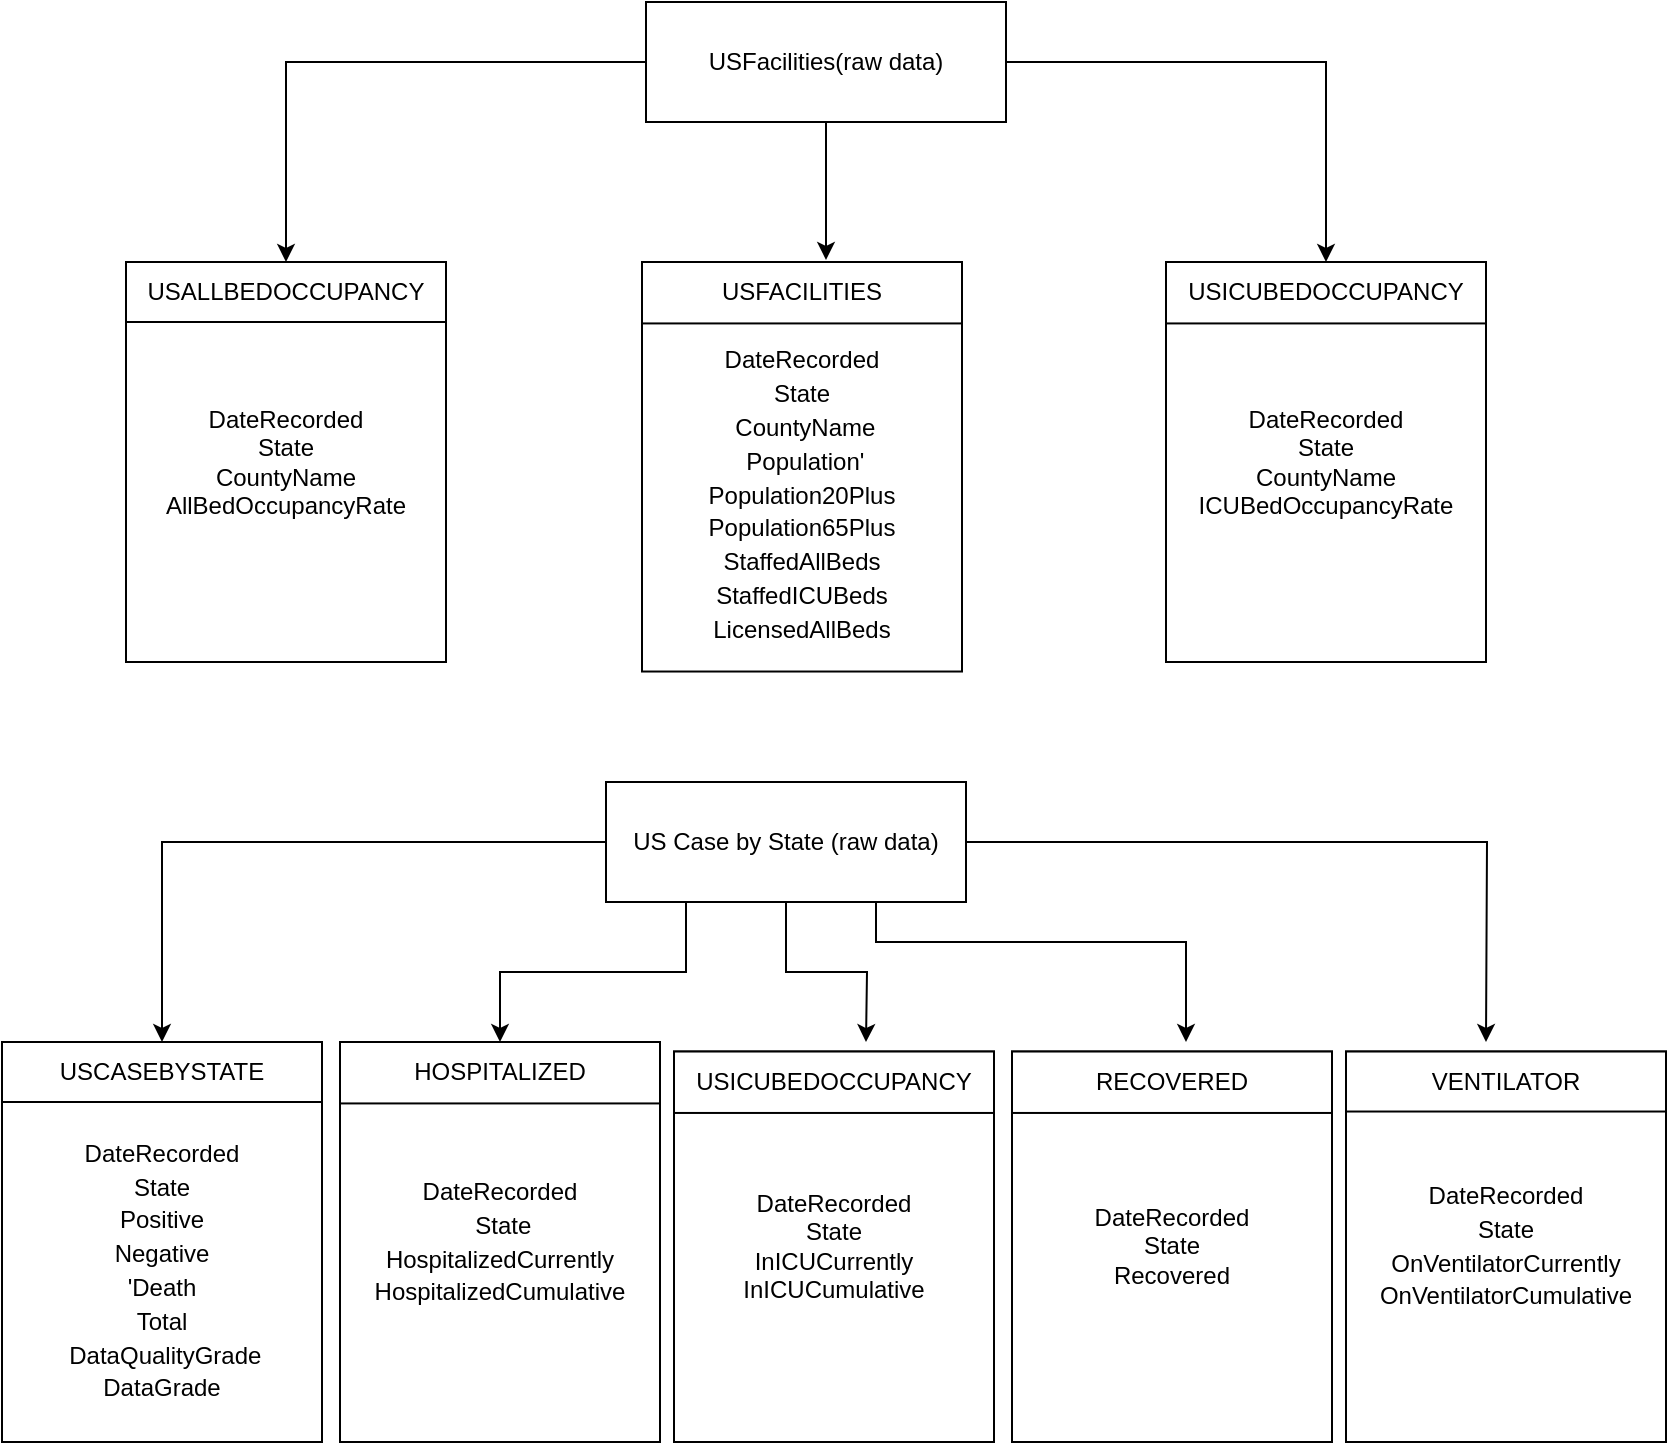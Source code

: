 <mxfile version="13.0.9" type="device"><diagram id="DEq-ZvpGZR8Pxflhfd41" name="Page-1"><mxGraphModel dx="1355" dy="725" grid="1" gridSize="10" guides="1" tooltips="1" connect="1" arrows="1" fold="1" page="1" pageScale="1" pageWidth="850" pageHeight="1100" math="0" shadow="0"><root><mxCell id="0"/><mxCell id="1" parent="0"/><mxCell id="U0Ncg_GVi41ZDmH0tzSQ-6" value="DateRecorded&lt;br&gt;State&lt;br&gt;CountyName&lt;br&gt;AllBedOccupancyRate" style="rounded=0;whiteSpace=wrap;html=1;" parent="1" vertex="1"><mxGeometry x="70" y="160" width="160" height="200" as="geometry"/></mxCell><mxCell id="U0Ncg_GVi41ZDmH0tzSQ-7" style="edgeStyle=orthogonalEdgeStyle;rounded=0;orthogonalLoop=1;jettySize=auto;html=1;exitX=0;exitY=0.5;exitDx=0;exitDy=0;entryX=0.5;entryY=0;entryDx=0;entryDy=0;" parent="1" source="U0Ncg_GVi41ZDmH0tzSQ-3" target="U0Ncg_GVi41ZDmH0tzSQ-4" edge="1"><mxGeometry relative="1" as="geometry"><mxPoint x="200" y="60" as="targetPoint"/></mxGeometry></mxCell><mxCell id="SQDlOOAsef7_tPalUXgO-9" style="edgeStyle=orthogonalEdgeStyle;rounded=0;orthogonalLoop=1;jettySize=auto;html=1;exitX=0.5;exitY=1;exitDx=0;exitDy=0;entryX=0.575;entryY=-0.033;entryDx=0;entryDy=0;entryPerimeter=0;" edge="1" parent="1" source="U0Ncg_GVi41ZDmH0tzSQ-3" target="SQDlOOAsef7_tPalUXgO-2"><mxGeometry relative="1" as="geometry"/></mxCell><mxCell id="SQDlOOAsef7_tPalUXgO-10" style="edgeStyle=orthogonalEdgeStyle;rounded=0;orthogonalLoop=1;jettySize=auto;html=1;exitX=1;exitY=0.5;exitDx=0;exitDy=0;entryX=0.5;entryY=0;entryDx=0;entryDy=0;" edge="1" parent="1" source="U0Ncg_GVi41ZDmH0tzSQ-3" target="SQDlOOAsef7_tPalUXgO-6"><mxGeometry relative="1" as="geometry"/></mxCell><mxCell id="U0Ncg_GVi41ZDmH0tzSQ-3" value="USFacilities(raw data)" style="rounded=0;whiteSpace=wrap;html=1;" parent="1" vertex="1"><mxGeometry x="330" y="30" width="180" height="60" as="geometry"/></mxCell><mxCell id="U0Ncg_GVi41ZDmH0tzSQ-4" value="USALLBEDOCCUPANCY" style="rounded=0;whiteSpace=wrap;html=1;" parent="1" vertex="1"><mxGeometry x="70" y="160" width="160" height="30" as="geometry"/></mxCell><mxCell id="SQDlOOAsef7_tPalUXgO-3" value="" style="group" vertex="1" connectable="0" parent="1"><mxGeometry x="390" y="140" width="160" height="430" as="geometry"/></mxCell><mxCell id="SQDlOOAsef7_tPalUXgO-1" value="&lt;p style=&quot;line-height: 140%&quot;&gt;&lt;br&gt;&lt;/p&gt;&lt;p style=&quot;line-height: 140%&quot;&gt;DateRecorded&lt;br&gt;State&lt;br&gt;&amp;nbsp;CountyName&lt;br&gt;&amp;nbsp;Population' Population20Plus Population65Plus StaffedAllBeds StaffedICUBeds LicensedAllBeds&lt;/p&gt;" style="rounded=0;whiteSpace=wrap;html=1;" vertex="1" parent="SQDlOOAsef7_tPalUXgO-3"><mxGeometry x="-62" y="20" width="160" height="204.762" as="geometry"/></mxCell><mxCell id="SQDlOOAsef7_tPalUXgO-2" value="USFACILITIES" style="rounded=0;whiteSpace=wrap;html=1;" vertex="1" parent="SQDlOOAsef7_tPalUXgO-3"><mxGeometry x="-62" y="20" width="160" height="30.714" as="geometry"/></mxCell><mxCell id="SQDlOOAsef7_tPalUXgO-5" value="DateRecorded&lt;br&gt;State&lt;br&gt;CountyName ICUBedOccupancyRate" style="rounded=0;whiteSpace=wrap;html=1;" vertex="1" parent="1"><mxGeometry x="590" y="160" width="160" height="200" as="geometry"/></mxCell><mxCell id="SQDlOOAsef7_tPalUXgO-6" value="USICUBEDOCCUPANCY" style="rounded=0;whiteSpace=wrap;html=1;" vertex="1" parent="1"><mxGeometry x="590" y="160" width="160" height="30.714" as="geometry"/></mxCell><mxCell id="SQDlOOAsef7_tPalUXgO-11" value="&lt;p style=&quot;line-height: 140%&quot;&gt;&lt;br&gt;&lt;/p&gt;&lt;p style=&quot;line-height: 140%&quot;&gt;DateRecorded&lt;br&gt;State&lt;br&gt;Positive&lt;br&gt;Negative&lt;br&gt;'Death&lt;br&gt;Total&lt;br&gt;&amp;nbsp;DataQualityGrade DataGrade&lt;/p&gt;" style="rounded=0;whiteSpace=wrap;html=1;" vertex="1" parent="1"><mxGeometry x="8" y="550" width="160" height="200" as="geometry"/></mxCell><mxCell id="SQDlOOAsef7_tPalUXgO-12" style="edgeStyle=orthogonalEdgeStyle;rounded=0;orthogonalLoop=1;jettySize=auto;html=1;exitX=0;exitY=0.5;exitDx=0;exitDy=0;entryX=0.5;entryY=0;entryDx=0;entryDy=0;" edge="1" parent="1" source="SQDlOOAsef7_tPalUXgO-15" target="SQDlOOAsef7_tPalUXgO-16"><mxGeometry relative="1" as="geometry"><mxPoint x="180" y="450" as="targetPoint"/></mxGeometry></mxCell><mxCell id="SQDlOOAsef7_tPalUXgO-22" style="edgeStyle=orthogonalEdgeStyle;rounded=0;orthogonalLoop=1;jettySize=auto;html=1;exitX=0.5;exitY=1;exitDx=0;exitDy=0;" edge="1" parent="1" source="SQDlOOAsef7_tPalUXgO-15"><mxGeometry relative="1" as="geometry"><mxPoint x="440" y="550" as="targetPoint"/><mxPoint x="410" y="500" as="sourcePoint"/></mxGeometry></mxCell><mxCell id="SQDlOOAsef7_tPalUXgO-26" style="edgeStyle=orthogonalEdgeStyle;rounded=0;orthogonalLoop=1;jettySize=auto;html=1;exitX=0.25;exitY=1;exitDx=0;exitDy=0;entryX=0.5;entryY=0;entryDx=0;entryDy=0;" edge="1" parent="1" source="SQDlOOAsef7_tPalUXgO-15" target="SQDlOOAsef7_tPalUXgO-18"><mxGeometry relative="1" as="geometry"><Array as="points"><mxPoint x="350" y="480"/><mxPoint x="350" y="515"/><mxPoint x="257" y="515"/></Array></mxGeometry></mxCell><mxCell id="SQDlOOAsef7_tPalUXgO-30" style="edgeStyle=orthogonalEdgeStyle;rounded=0;orthogonalLoop=1;jettySize=auto;html=1;exitX=1;exitY=0.5;exitDx=0;exitDy=0;" edge="1" parent="1" source="SQDlOOAsef7_tPalUXgO-15"><mxGeometry relative="1" as="geometry"><mxPoint x="750" y="550" as="targetPoint"/></mxGeometry></mxCell><mxCell id="SQDlOOAsef7_tPalUXgO-33" style="edgeStyle=orthogonalEdgeStyle;rounded=0;orthogonalLoop=1;jettySize=auto;html=1;exitX=0.75;exitY=1;exitDx=0;exitDy=0;" edge="1" parent="1" source="SQDlOOAsef7_tPalUXgO-15"><mxGeometry relative="1" as="geometry"><mxPoint x="600" y="550" as="targetPoint"/><Array as="points"><mxPoint x="445" y="500"/><mxPoint x="600" y="500"/></Array></mxGeometry></mxCell><mxCell id="SQDlOOAsef7_tPalUXgO-15" value="US Case by State (raw data)" style="rounded=0;whiteSpace=wrap;html=1;" vertex="1" parent="1"><mxGeometry x="310" y="420" width="180" height="60" as="geometry"/></mxCell><mxCell id="SQDlOOAsef7_tPalUXgO-16" value="USCASEBYSTATE" style="rounded=0;whiteSpace=wrap;html=1;" vertex="1" parent="1"><mxGeometry x="8" y="550" width="160" height="30" as="geometry"/></mxCell><mxCell id="SQDlOOAsef7_tPalUXgO-17" value="&lt;p style=&quot;line-height: 140%&quot;&gt;DateRecorded&lt;br&gt;&amp;nbsp;State&lt;br&gt;HospitalizedCurrently&lt;br&gt;HospitalizedCumulative&lt;/p&gt;" style="rounded=0;whiteSpace=wrap;html=1;" vertex="1" parent="1"><mxGeometry x="177" y="550" width="160" height="200" as="geometry"/></mxCell><mxCell id="SQDlOOAsef7_tPalUXgO-18" value="HOSPITALIZED" style="rounded=0;whiteSpace=wrap;html=1;" vertex="1" parent="1"><mxGeometry x="177" y="550" width="160" height="30.714" as="geometry"/></mxCell><mxCell id="SQDlOOAsef7_tPalUXgO-19" value="DateRecorded&lt;br&gt;State&lt;br&gt;InICUCurrently&lt;br&gt;InICUCumulative" style="rounded=0;whiteSpace=wrap;html=1;" vertex="1" parent="1"><mxGeometry x="344" y="554.76" width="160" height="195.24" as="geometry"/></mxCell><mxCell id="SQDlOOAsef7_tPalUXgO-20" value="USICUBEDOCCUPANCY" style="rounded=0;whiteSpace=wrap;html=1;" vertex="1" parent="1"><mxGeometry x="344" y="554.76" width="160" height="30.714" as="geometry"/></mxCell><mxCell id="SQDlOOAsef7_tPalUXgO-24" value="DateRecorded&lt;br&gt;State&lt;br&gt;Recovered" style="rounded=0;whiteSpace=wrap;html=1;" vertex="1" parent="1"><mxGeometry x="513" y="554.76" width="160" height="195.24" as="geometry"/></mxCell><mxCell id="SQDlOOAsef7_tPalUXgO-25" value="RECOVERED" style="rounded=0;whiteSpace=wrap;html=1;" vertex="1" parent="1"><mxGeometry x="513" y="554.76" width="160" height="30.714" as="geometry"/></mxCell><mxCell id="SQDlOOAsef7_tPalUXgO-28" value="&lt;p style=&quot;line-height: 140%&quot;&gt;DateRecorded&lt;br&gt;&lt;span&gt;State&lt;br&gt;&lt;/span&gt;&lt;span&gt;OnVentilatorCurrently&lt;br&gt;&lt;/span&gt;&lt;span&gt;OnVentilatorCumulative&lt;/span&gt;&lt;/p&gt;" style="rounded=0;whiteSpace=wrap;html=1;" vertex="1" parent="1"><mxGeometry x="680" y="554.76" width="160" height="195.24" as="geometry"/></mxCell><mxCell id="SQDlOOAsef7_tPalUXgO-29" value="VENTILATOR" style="rounded=0;whiteSpace=wrap;html=1;" vertex="1" parent="1"><mxGeometry x="680" y="554.76" width="160" height="30" as="geometry"/></mxCell></root></mxGraphModel></diagram></mxfile>